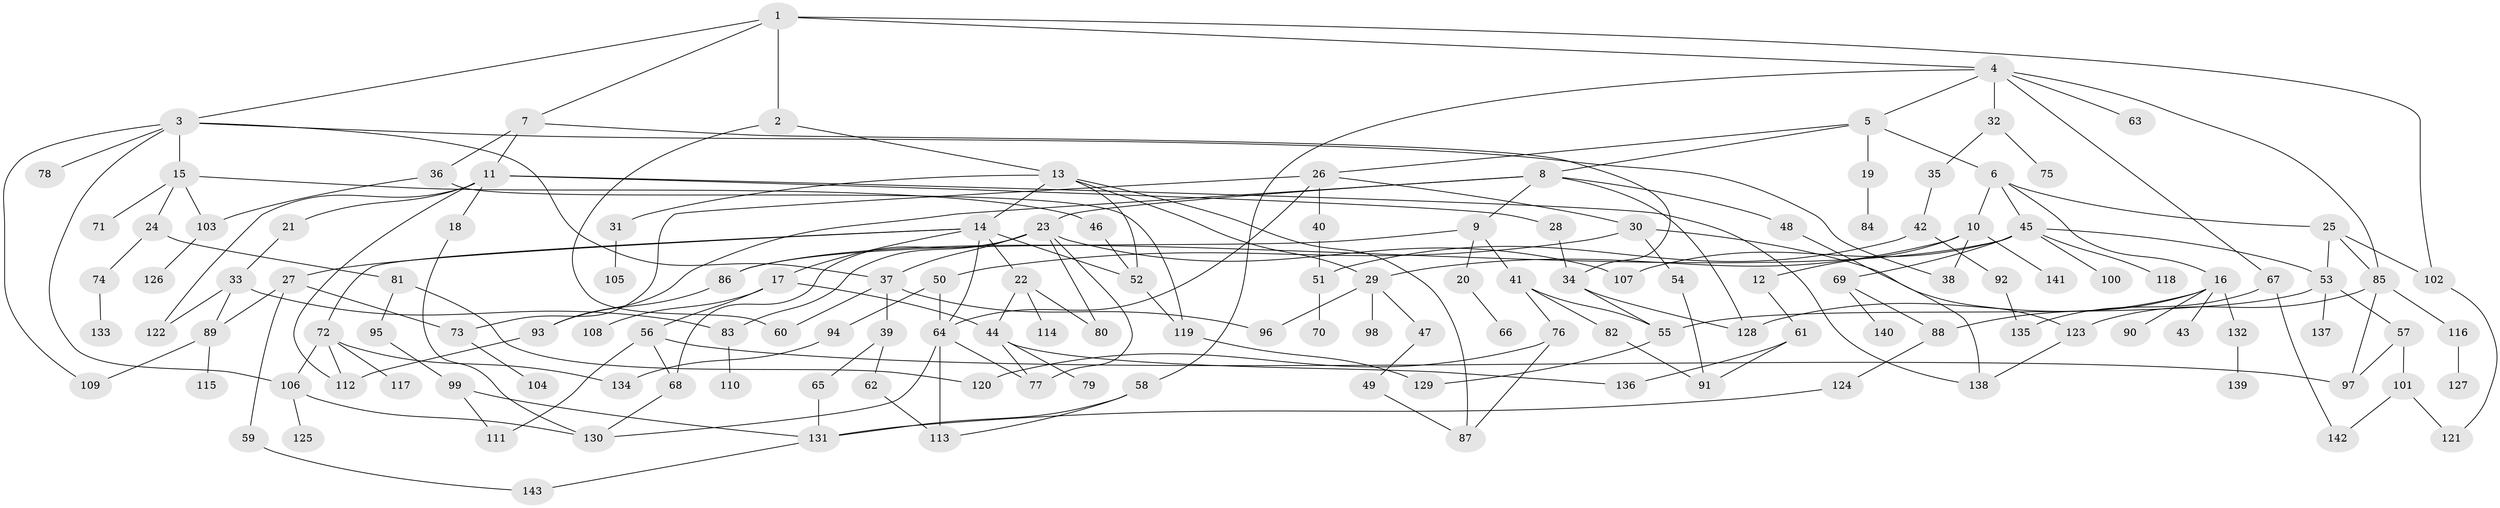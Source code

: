 // coarse degree distribution, {5: 0.09900990099009901, 4: 0.2079207920792079, 6: 0.039603960396039604, 7: 0.039603960396039604, 2: 0.24752475247524752, 3: 0.22772277227722773, 1: 0.12871287128712872, 8: 0.009900990099009901}
// Generated by graph-tools (version 1.1) at 2025/36/03/04/25 23:36:07]
// undirected, 143 vertices, 205 edges
graph export_dot {
  node [color=gray90,style=filled];
  1;
  2;
  3;
  4;
  5;
  6;
  7;
  8;
  9;
  10;
  11;
  12;
  13;
  14;
  15;
  16;
  17;
  18;
  19;
  20;
  21;
  22;
  23;
  24;
  25;
  26;
  27;
  28;
  29;
  30;
  31;
  32;
  33;
  34;
  35;
  36;
  37;
  38;
  39;
  40;
  41;
  42;
  43;
  44;
  45;
  46;
  47;
  48;
  49;
  50;
  51;
  52;
  53;
  54;
  55;
  56;
  57;
  58;
  59;
  60;
  61;
  62;
  63;
  64;
  65;
  66;
  67;
  68;
  69;
  70;
  71;
  72;
  73;
  74;
  75;
  76;
  77;
  78;
  79;
  80;
  81;
  82;
  83;
  84;
  85;
  86;
  87;
  88;
  89;
  90;
  91;
  92;
  93;
  94;
  95;
  96;
  97;
  98;
  99;
  100;
  101;
  102;
  103;
  104;
  105;
  106;
  107;
  108;
  109;
  110;
  111;
  112;
  113;
  114;
  115;
  116;
  117;
  118;
  119;
  120;
  121;
  122;
  123;
  124;
  125;
  126;
  127;
  128;
  129;
  130;
  131;
  132;
  133;
  134;
  135;
  136;
  137;
  138;
  139;
  140;
  141;
  142;
  143;
  1 -- 2;
  1 -- 3;
  1 -- 4;
  1 -- 7;
  1 -- 102;
  2 -- 13;
  2 -- 60;
  3 -- 15;
  3 -- 37;
  3 -- 78;
  3 -- 106;
  3 -- 38;
  3 -- 109;
  4 -- 5;
  4 -- 32;
  4 -- 58;
  4 -- 63;
  4 -- 67;
  4 -- 85;
  5 -- 6;
  5 -- 8;
  5 -- 19;
  5 -- 26;
  6 -- 10;
  6 -- 16;
  6 -- 25;
  6 -- 45;
  7 -- 11;
  7 -- 34;
  7 -- 36;
  8 -- 9;
  8 -- 23;
  8 -- 48;
  8 -- 128;
  8 -- 93;
  9 -- 20;
  9 -- 41;
  9 -- 86;
  10 -- 12;
  10 -- 29;
  10 -- 38;
  10 -- 141;
  11 -- 18;
  11 -- 21;
  11 -- 28;
  11 -- 122;
  11 -- 112;
  11 -- 138;
  12 -- 61;
  13 -- 14;
  13 -- 31;
  13 -- 52;
  13 -- 29;
  13 -- 87;
  14 -- 17;
  14 -- 22;
  14 -- 27;
  14 -- 72;
  14 -- 52;
  14 -- 64;
  15 -- 24;
  15 -- 46;
  15 -- 71;
  15 -- 103;
  16 -- 43;
  16 -- 90;
  16 -- 128;
  16 -- 132;
  16 -- 88;
  17 -- 56;
  17 -- 108;
  17 -- 44;
  18 -- 130;
  19 -- 84;
  20 -- 66;
  21 -- 33;
  22 -- 44;
  22 -- 114;
  22 -- 80;
  23 -- 68;
  23 -- 77;
  23 -- 80;
  23 -- 83;
  23 -- 107;
  23 -- 37;
  24 -- 74;
  24 -- 81;
  25 -- 85;
  25 -- 102;
  25 -- 53;
  26 -- 30;
  26 -- 40;
  26 -- 73;
  26 -- 64;
  27 -- 59;
  27 -- 73;
  27 -- 89;
  28 -- 34;
  29 -- 47;
  29 -- 96;
  29 -- 98;
  30 -- 50;
  30 -- 54;
  30 -- 123;
  31 -- 105;
  32 -- 35;
  32 -- 75;
  33 -- 83;
  33 -- 122;
  33 -- 89;
  34 -- 55;
  34 -- 128;
  35 -- 42;
  36 -- 119;
  36 -- 103;
  37 -- 39;
  37 -- 60;
  37 -- 96;
  39 -- 62;
  39 -- 65;
  40 -- 51;
  41 -- 76;
  41 -- 82;
  41 -- 55;
  42 -- 92;
  42 -- 51;
  44 -- 79;
  44 -- 136;
  44 -- 77;
  45 -- 53;
  45 -- 69;
  45 -- 86;
  45 -- 100;
  45 -- 107;
  45 -- 118;
  46 -- 52;
  47 -- 49;
  48 -- 138;
  49 -- 87;
  50 -- 64;
  50 -- 94;
  51 -- 70;
  52 -- 119;
  53 -- 57;
  53 -- 137;
  53 -- 55;
  54 -- 91;
  55 -- 129;
  56 -- 111;
  56 -- 97;
  56 -- 68;
  57 -- 101;
  57 -- 97;
  58 -- 113;
  58 -- 131;
  59 -- 143;
  61 -- 136;
  61 -- 91;
  62 -- 113;
  64 -- 113;
  64 -- 130;
  64 -- 77;
  65 -- 131;
  67 -- 135;
  67 -- 142;
  68 -- 130;
  69 -- 88;
  69 -- 140;
  72 -- 106;
  72 -- 112;
  72 -- 117;
  72 -- 134;
  73 -- 104;
  74 -- 133;
  76 -- 120;
  76 -- 87;
  81 -- 95;
  81 -- 120;
  82 -- 91;
  83 -- 110;
  85 -- 97;
  85 -- 116;
  85 -- 123;
  86 -- 93;
  88 -- 124;
  89 -- 109;
  89 -- 115;
  92 -- 135;
  93 -- 112;
  94 -- 134;
  95 -- 99;
  99 -- 111;
  99 -- 131;
  101 -- 142;
  101 -- 121;
  102 -- 121;
  103 -- 126;
  106 -- 125;
  106 -- 130;
  116 -- 127;
  119 -- 129;
  123 -- 138;
  124 -- 131;
  131 -- 143;
  132 -- 139;
}

